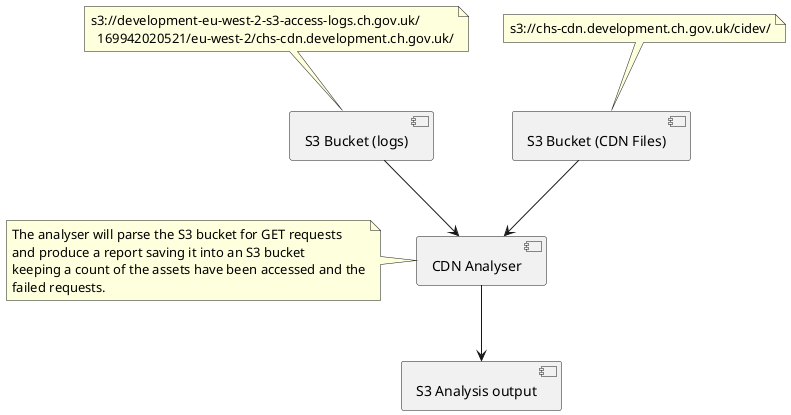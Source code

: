 @startuml

[CDN Analyser] as cdnanalyser
[S3 Bucket (logs)] as logs
[S3 Bucket (CDN Files)] as cdnfiles
[S3 Analysis output] as analysisoutput

logs --> cdnanalyser
cdnanalyser --> analysisoutput
cdnfiles --> cdnanalyser


note top of logs
    s3://development-eu-west-2-s3-access-logs.ch.gov.uk/
      169942020521/eu-west-2/chs-cdn.development.ch.gov.uk/
end note

note top of cdnfiles
    s3://chs-cdn.development.ch.gov.uk/cidev/
end note

note left of cdnanalyser
    The analyser will parse the S3 bucket for GET requests
    and produce a report saving it into an S3 bucket
    keeping a count of the assets have been accessed and the
    failed requests.
end note

@enduml
